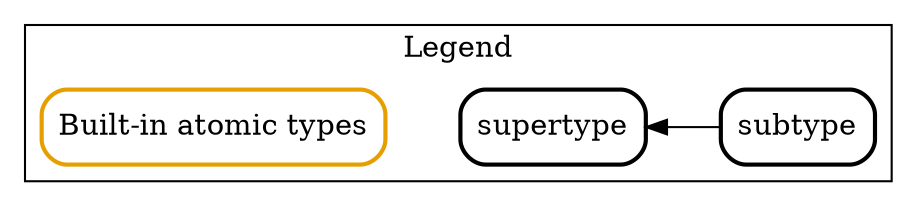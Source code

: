 digraph {
  rankdir=LR;

  subgraph cluster_legend {
    label = "Legend"
    _bat [shape="box", style="rounded",
          color="#e69f00", penwidth=2,
          label="Built-in atomic types"]
    _type [shape="box", style="rounded",
          color="#000000", penwidth=2,
          label="supertype"]
    _stype [shape="box", style="rounded",
            color="#000000", penwidth=2,
            label="subtype"]
    _bat -> _type [ style=invis ]
    _type -> _stype [dir=back]
  }
}
